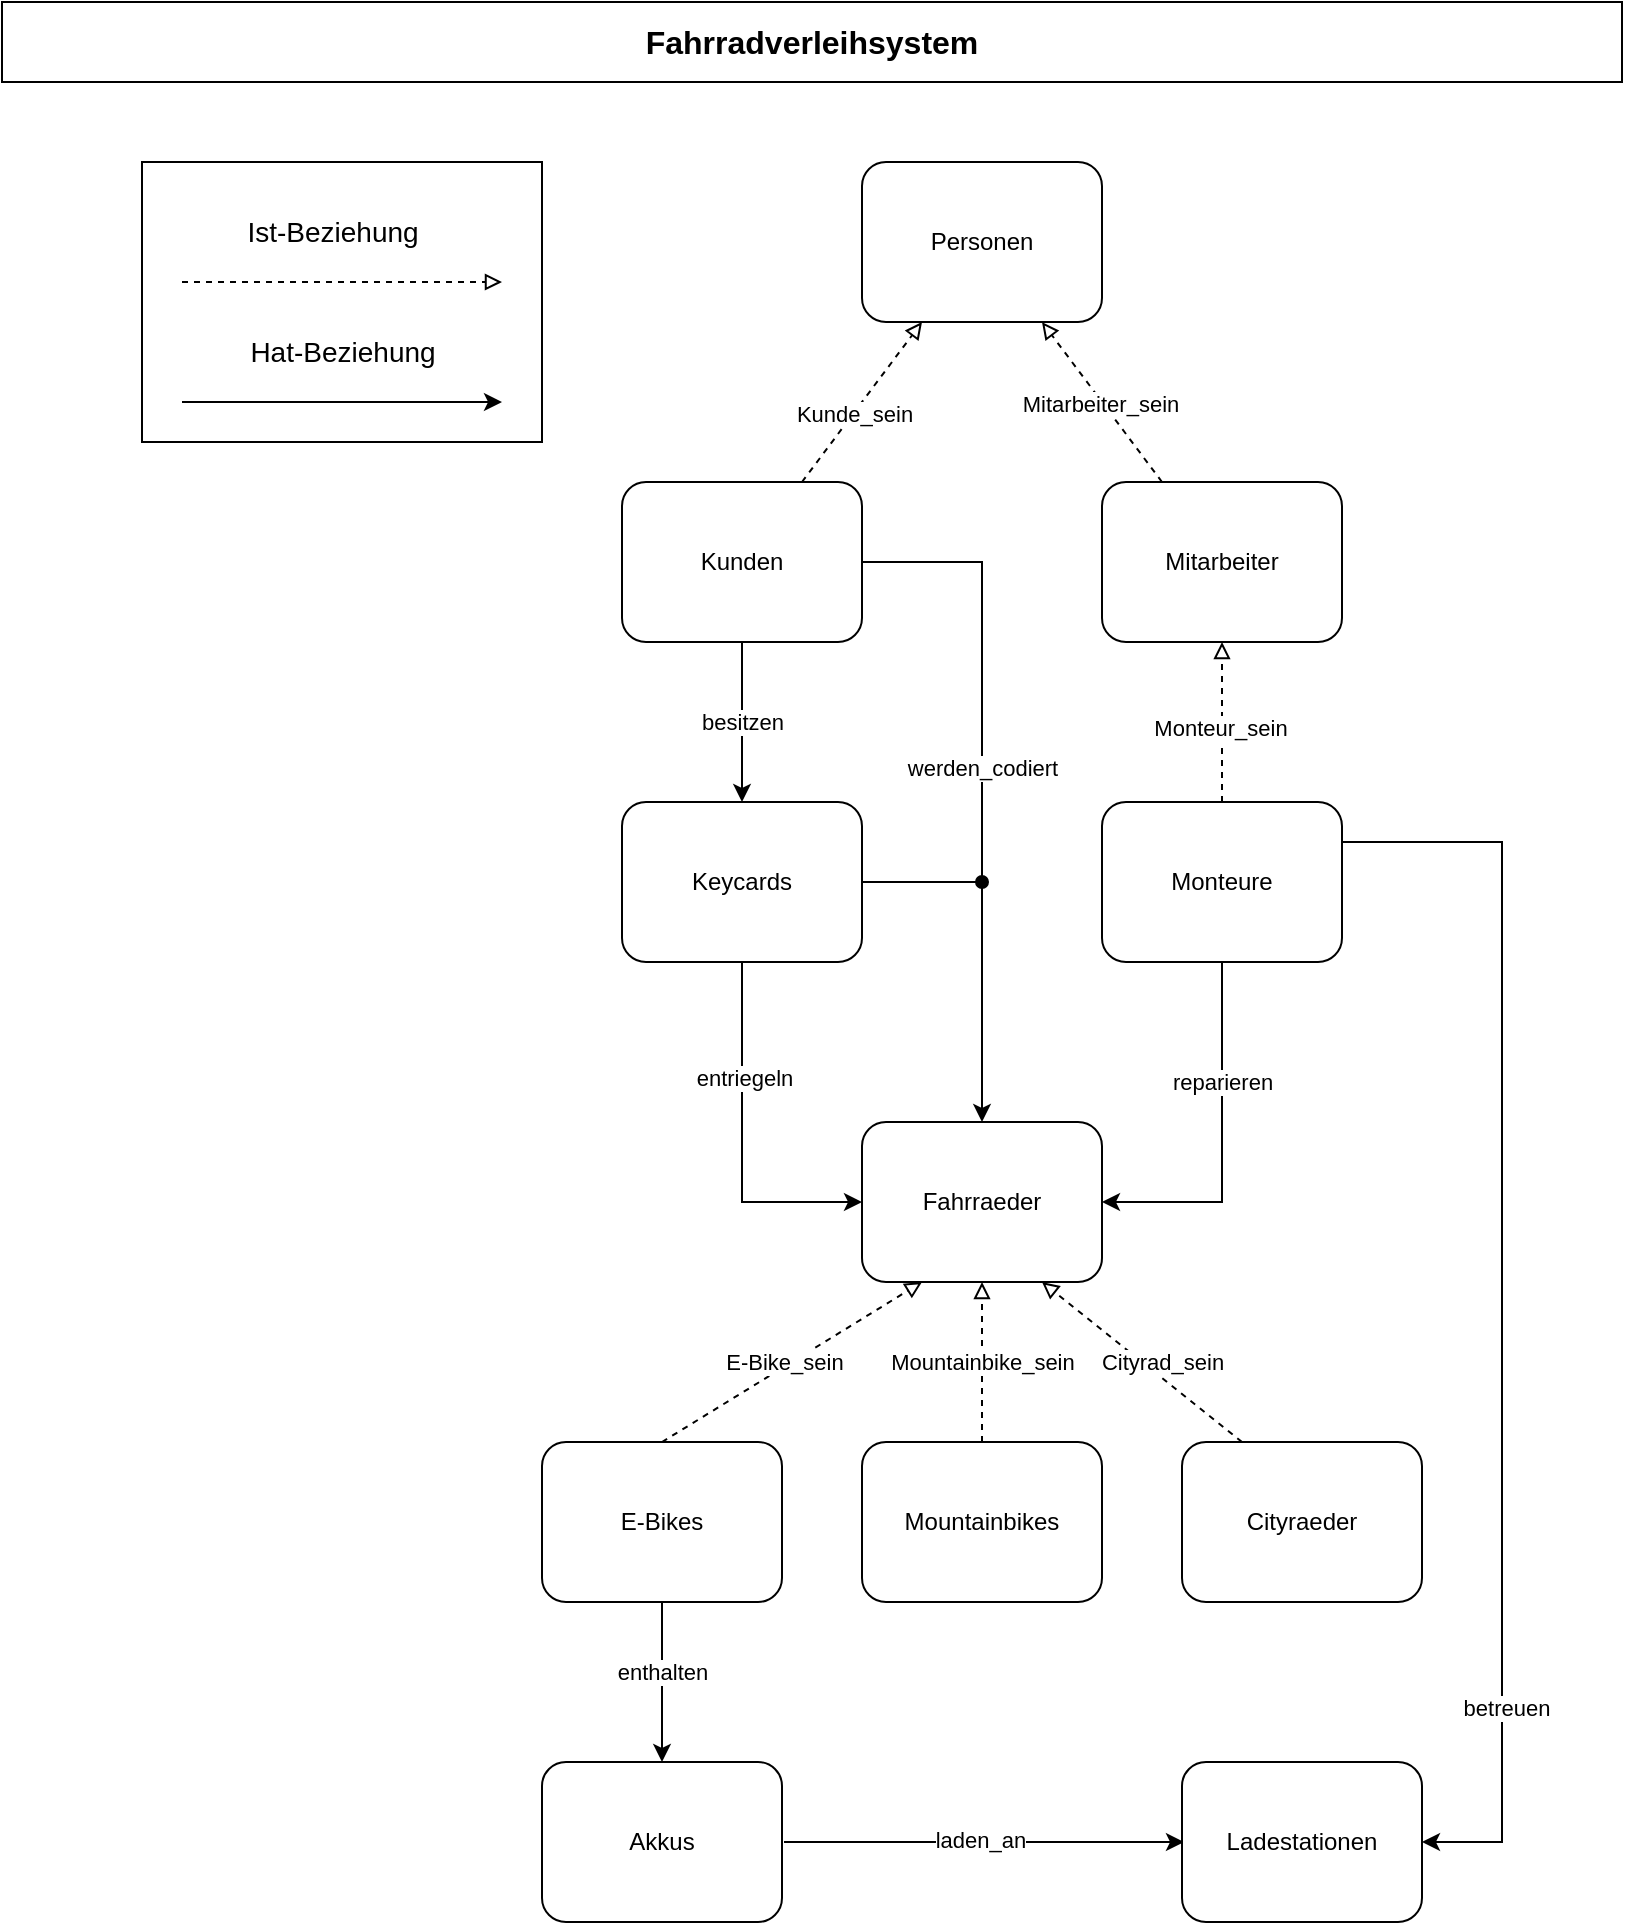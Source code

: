 <mxfile version="22.0.8" type="github">
  <diagram name="Seite-1" id="bQOZxYMRXsdo0ndvrcB2">
    <mxGraphModel dx="1434" dy="782" grid="1" gridSize="10" guides="1" tooltips="1" connect="1" arrows="1" fold="1" page="1" pageScale="1" pageWidth="827" pageHeight="1169" math="0" shadow="0">
      <root>
        <mxCell id="0" />
        <mxCell id="1" parent="0" />
        <mxCell id="9_kUzeCEfpQ8c6-ohWi3-4" value="" style="rounded=0;whiteSpace=wrap;html=1;" parent="1" vertex="1">
          <mxGeometry x="80" y="80" width="200" height="140" as="geometry" />
        </mxCell>
        <mxCell id="55pbPMZW1c6JBTYqttiJ-6" style="edgeStyle=orthogonalEdgeStyle;rounded=0;orthogonalLoop=1;jettySize=auto;html=1;exitX=1;exitY=0.5;exitDx=0;exitDy=0;entryX=0;entryY=0.5;entryDx=0;entryDy=0;" edge="1" parent="1">
          <mxGeometry relative="1" as="geometry">
            <mxPoint x="401" y="920" as="sourcePoint" />
            <mxPoint x="601" y="920" as="targetPoint" />
          </mxGeometry>
        </mxCell>
        <mxCell id="55pbPMZW1c6JBTYqttiJ-7" value="laden_an" style="edgeLabel;html=1;align=center;verticalAlign=middle;resizable=0;points=[];" vertex="1" connectable="0" parent="55pbPMZW1c6JBTYqttiJ-6">
          <mxGeometry x="-0.02" y="-3" relative="1" as="geometry">
            <mxPoint y="-4" as="offset" />
          </mxGeometry>
        </mxCell>
        <mxCell id="_8qDM-tfKdcT89JeCW2L-1" value="Akkus" style="rounded=1;whiteSpace=wrap;html=1;" parent="1" vertex="1">
          <mxGeometry x="280" y="880" width="120" height="80" as="geometry" />
        </mxCell>
        <mxCell id="_8qDM-tfKdcT89JeCW2L-15" style="edgeStyle=orthogonalEdgeStyle;rounded=0;orthogonalLoop=1;jettySize=auto;html=1;exitX=0.5;exitY=0;exitDx=0;exitDy=0;entryX=0.5;entryY=1;entryDx=0;entryDy=0;dashed=1;endArrow=block;endFill=0;" parent="1" source="_8qDM-tfKdcT89JeCW2L-2" target="_8qDM-tfKdcT89JeCW2L-9" edge="1">
          <mxGeometry relative="1" as="geometry" />
        </mxCell>
        <mxCell id="_8qDM-tfKdcT89JeCW2L-26" value="Monteur_sein" style="edgeLabel;html=1;align=center;verticalAlign=middle;resizable=0;points=[];" parent="_8qDM-tfKdcT89JeCW2L-15" vertex="1" connectable="0">
          <mxGeometry x="-0.075" y="1" relative="1" as="geometry">
            <mxPoint as="offset" />
          </mxGeometry>
        </mxCell>
        <mxCell id="_8qDM-tfKdcT89JeCW2L-22" style="edgeStyle=orthogonalEdgeStyle;rounded=0;orthogonalLoop=1;jettySize=auto;html=1;exitX=0.5;exitY=1;exitDx=0;exitDy=0;entryX=1;entryY=0.5;entryDx=0;entryDy=0;" parent="1" source="_8qDM-tfKdcT89JeCW2L-2" target="_8qDM-tfKdcT89JeCW2L-7" edge="1">
          <mxGeometry relative="1" as="geometry">
            <Array as="points">
              <mxPoint x="620" y="600" />
            </Array>
          </mxGeometry>
        </mxCell>
        <mxCell id="_8qDM-tfKdcT89JeCW2L-33" value="reparieren" style="edgeLabel;html=1;align=center;verticalAlign=middle;resizable=0;points=[];" parent="_8qDM-tfKdcT89JeCW2L-22" vertex="1" connectable="0">
          <mxGeometry x="0.494" y="1" relative="1" as="geometry">
            <mxPoint x="14" y="-61" as="offset" />
          </mxGeometry>
        </mxCell>
        <mxCell id="_8qDM-tfKdcT89JeCW2L-2" value="Monteure" style="rounded=1;whiteSpace=wrap;html=1;" parent="1" vertex="1">
          <mxGeometry x="560" y="400" width="120" height="80" as="geometry" />
        </mxCell>
        <mxCell id="_8qDM-tfKdcT89JeCW2L-23" style="edgeStyle=orthogonalEdgeStyle;rounded=0;orthogonalLoop=1;jettySize=auto;html=1;exitX=0.5;exitY=1;exitDx=0;exitDy=0;entryX=0;entryY=0.5;entryDx=0;entryDy=0;" parent="1" source="_8qDM-tfKdcT89JeCW2L-3" target="_8qDM-tfKdcT89JeCW2L-7" edge="1">
          <mxGeometry relative="1" as="geometry">
            <mxPoint x="430" y="620" as="targetPoint" />
          </mxGeometry>
        </mxCell>
        <mxCell id="_8qDM-tfKdcT89JeCW2L-35" value="entriegeln" style="edgeLabel;html=1;align=center;verticalAlign=middle;resizable=0;points=[];" parent="_8qDM-tfKdcT89JeCW2L-23" vertex="1" connectable="0">
          <mxGeometry x="-0.356" y="1" relative="1" as="geometry">
            <mxPoint as="offset" />
          </mxGeometry>
        </mxCell>
        <mxCell id="55pbPMZW1c6JBTYqttiJ-10" style="edgeStyle=orthogonalEdgeStyle;rounded=0;orthogonalLoop=1;jettySize=auto;html=1;exitX=1;exitY=0.5;exitDx=0;exitDy=0;endArrow=oval;endFill=1;" edge="1" parent="1" source="_8qDM-tfKdcT89JeCW2L-3">
          <mxGeometry relative="1" as="geometry">
            <mxPoint x="500" y="440" as="targetPoint" />
          </mxGeometry>
        </mxCell>
        <mxCell id="_8qDM-tfKdcT89JeCW2L-3" value="Keycards" style="rounded=1;whiteSpace=wrap;html=1;" parent="1" vertex="1">
          <mxGeometry x="320" y="400" width="120" height="80" as="geometry" />
        </mxCell>
        <mxCell id="_8qDM-tfKdcT89JeCW2L-4" value="Mountainbikes" style="rounded=1;whiteSpace=wrap;html=1;" parent="1" vertex="1">
          <mxGeometry x="440" y="720" width="120" height="80" as="geometry" />
        </mxCell>
        <mxCell id="_8qDM-tfKdcT89JeCW2L-17" style="rounded=0;orthogonalLoop=1;jettySize=auto;html=1;exitX=0.25;exitY=0;exitDx=0;exitDy=0;entryX=0.75;entryY=1;entryDx=0;entryDy=0;dashed=1;endArrow=block;endFill=0;" parent="1" source="_8qDM-tfKdcT89JeCW2L-5" target="_8qDM-tfKdcT89JeCW2L-7" edge="1">
          <mxGeometry relative="1" as="geometry">
            <mxPoint x="570" y="680" as="targetPoint" />
          </mxGeometry>
        </mxCell>
        <mxCell id="_8qDM-tfKdcT89JeCW2L-29" value="Cityrad_sein" style="edgeLabel;html=1;align=center;verticalAlign=middle;resizable=0;points=[];" parent="_8qDM-tfKdcT89JeCW2L-17" vertex="1" connectable="0">
          <mxGeometry x="-0.295" y="3" relative="1" as="geometry">
            <mxPoint x="-3" y="-14" as="offset" />
          </mxGeometry>
        </mxCell>
        <mxCell id="_8qDM-tfKdcT89JeCW2L-5" value="Cityraeder" style="rounded=1;whiteSpace=wrap;html=1;" parent="1" vertex="1">
          <mxGeometry x="600" y="720" width="120" height="80" as="geometry" />
        </mxCell>
        <mxCell id="_8qDM-tfKdcT89JeCW2L-19" style="rounded=0;orthogonalLoop=1;jettySize=auto;html=1;exitX=0.5;exitY=0;exitDx=0;exitDy=0;entryX=0.25;entryY=1;entryDx=0;entryDy=0;dashed=1;endArrow=block;endFill=0;" parent="1" source="_8qDM-tfKdcT89JeCW2L-6" target="_8qDM-tfKdcT89JeCW2L-7" edge="1">
          <mxGeometry relative="1" as="geometry" />
        </mxCell>
        <mxCell id="_8qDM-tfKdcT89JeCW2L-28" value="E-Bike_sein" style="edgeLabel;html=1;align=center;verticalAlign=middle;resizable=0;points=[];" parent="_8qDM-tfKdcT89JeCW2L-19" vertex="1" connectable="0">
          <mxGeometry x="-0.15" y="2" relative="1" as="geometry">
            <mxPoint x="6" y="-4" as="offset" />
          </mxGeometry>
        </mxCell>
        <mxCell id="_8qDM-tfKdcT89JeCW2L-20" style="edgeStyle=orthogonalEdgeStyle;rounded=0;orthogonalLoop=1;jettySize=auto;html=1;exitX=0.5;exitY=1;exitDx=0;exitDy=0;entryX=0.5;entryY=0;entryDx=0;entryDy=0;" parent="1" source="_8qDM-tfKdcT89JeCW2L-6" target="_8qDM-tfKdcT89JeCW2L-1" edge="1">
          <mxGeometry relative="1" as="geometry" />
        </mxCell>
        <mxCell id="_8qDM-tfKdcT89JeCW2L-30" value="enthalten" style="edgeLabel;html=1;align=center;verticalAlign=middle;resizable=0;points=[];" parent="_8qDM-tfKdcT89JeCW2L-20" vertex="1" connectable="0">
          <mxGeometry x="-0.125" relative="1" as="geometry">
            <mxPoint as="offset" />
          </mxGeometry>
        </mxCell>
        <mxCell id="_8qDM-tfKdcT89JeCW2L-6" value="E-Bikes" style="rounded=1;whiteSpace=wrap;html=1;" parent="1" vertex="1">
          <mxGeometry x="280" y="720" width="120" height="80" as="geometry" />
        </mxCell>
        <mxCell id="_8qDM-tfKdcT89JeCW2L-7" value="Fahrraeder" style="rounded=1;whiteSpace=wrap;html=1;" parent="1" vertex="1">
          <mxGeometry x="440" y="560" width="120" height="80" as="geometry" />
        </mxCell>
        <mxCell id="_8qDM-tfKdcT89JeCW2L-36" style="edgeStyle=orthogonalEdgeStyle;rounded=0;orthogonalLoop=1;jettySize=auto;html=1;exitX=0.5;exitY=1;exitDx=0;exitDy=0;entryX=0.5;entryY=0;entryDx=0;entryDy=0;" parent="1" source="_8qDM-tfKdcT89JeCW2L-8" target="_8qDM-tfKdcT89JeCW2L-3" edge="1">
          <mxGeometry relative="1" as="geometry" />
        </mxCell>
        <mxCell id="_8qDM-tfKdcT89JeCW2L-38" value="besitzen" style="edgeLabel;html=1;align=center;verticalAlign=middle;resizable=0;points=[];" parent="_8qDM-tfKdcT89JeCW2L-36" vertex="1" connectable="0">
          <mxGeometry x="0.45" relative="1" as="geometry">
            <mxPoint y="-18" as="offset" />
          </mxGeometry>
        </mxCell>
        <mxCell id="55pbPMZW1c6JBTYqttiJ-9" style="edgeStyle=orthogonalEdgeStyle;rounded=0;orthogonalLoop=1;jettySize=auto;html=1;exitX=1;exitY=0.5;exitDx=0;exitDy=0;entryX=0.5;entryY=0;entryDx=0;entryDy=0;" edge="1" parent="1" source="_8qDM-tfKdcT89JeCW2L-8" target="_8qDM-tfKdcT89JeCW2L-7">
          <mxGeometry relative="1" as="geometry" />
        </mxCell>
        <mxCell id="55pbPMZW1c6JBTYqttiJ-11" value="werden_codiert" style="edgeLabel;html=1;align=center;verticalAlign=middle;resizable=0;points=[];" vertex="1" connectable="0" parent="55pbPMZW1c6JBTYqttiJ-9">
          <mxGeometry x="-0.041" relative="1" as="geometry">
            <mxPoint as="offset" />
          </mxGeometry>
        </mxCell>
        <mxCell id="_8qDM-tfKdcT89JeCW2L-8" value="Kunden" style="rounded=1;whiteSpace=wrap;html=1;" parent="1" vertex="1">
          <mxGeometry x="320" y="240" width="120" height="80" as="geometry" />
        </mxCell>
        <mxCell id="_8qDM-tfKdcT89JeCW2L-9" value="Mitarbeiter" style="rounded=1;whiteSpace=wrap;html=1;" parent="1" vertex="1">
          <mxGeometry x="560" y="240" width="120" height="80" as="geometry" />
        </mxCell>
        <mxCell id="_8qDM-tfKdcT89JeCW2L-10" value="Personen" style="rounded=1;whiteSpace=wrap;html=1;" parent="1" vertex="1">
          <mxGeometry x="440" y="80" width="120" height="80" as="geometry" />
        </mxCell>
        <mxCell id="_8qDM-tfKdcT89JeCW2L-13" value="" style="endArrow=block;html=1;rounded=0;exitX=0.75;exitY=0;exitDx=0;exitDy=0;entryX=0.25;entryY=1;entryDx=0;entryDy=0;dashed=1;endFill=0;" parent="1" source="_8qDM-tfKdcT89JeCW2L-8" target="_8qDM-tfKdcT89JeCW2L-10" edge="1">
          <mxGeometry width="50" height="50" relative="1" as="geometry">
            <mxPoint x="400" y="220" as="sourcePoint" />
            <mxPoint x="450" y="170" as="targetPoint" />
          </mxGeometry>
        </mxCell>
        <mxCell id="_8qDM-tfKdcT89JeCW2L-24" value="Kunde_sein" style="edgeLabel;html=1;align=center;verticalAlign=middle;resizable=0;points=[];" parent="_8qDM-tfKdcT89JeCW2L-13" vertex="1" connectable="0">
          <mxGeometry x="-0.144" relative="1" as="geometry">
            <mxPoint as="offset" />
          </mxGeometry>
        </mxCell>
        <mxCell id="_8qDM-tfKdcT89JeCW2L-14" value="" style="endArrow=block;html=1;rounded=0;exitX=0.25;exitY=0;exitDx=0;exitDy=0;entryX=0.75;entryY=1;entryDx=0;entryDy=0;dashed=1;endFill=0;" parent="1" source="_8qDM-tfKdcT89JeCW2L-9" target="_8qDM-tfKdcT89JeCW2L-10" edge="1">
          <mxGeometry width="50" height="50" relative="1" as="geometry">
            <mxPoint x="420" y="250" as="sourcePoint" />
            <mxPoint x="480" y="170" as="targetPoint" />
          </mxGeometry>
        </mxCell>
        <mxCell id="_8qDM-tfKdcT89JeCW2L-25" value="Mitarbeiter_sein" style="edgeLabel;html=1;align=center;verticalAlign=middle;resizable=0;points=[];" parent="_8qDM-tfKdcT89JeCW2L-14" vertex="1" connectable="0">
          <mxGeometry x="-0.004" y="1" relative="1" as="geometry">
            <mxPoint as="offset" />
          </mxGeometry>
        </mxCell>
        <mxCell id="_8qDM-tfKdcT89JeCW2L-16" style="rounded=0;orthogonalLoop=1;jettySize=auto;html=1;exitX=0.5;exitY=0;exitDx=0;exitDy=0;entryX=0.5;entryY=1;entryDx=0;entryDy=0;dashed=1;endArrow=block;endFill=0;" parent="1" source="_8qDM-tfKdcT89JeCW2L-4" target="_8qDM-tfKdcT89JeCW2L-7" edge="1">
          <mxGeometry relative="1" as="geometry" />
        </mxCell>
        <mxCell id="_8qDM-tfKdcT89JeCW2L-27" value="Mountainbike_sein" style="edgeLabel;html=1;align=center;verticalAlign=middle;resizable=0;points=[];" parent="_8qDM-tfKdcT89JeCW2L-16" vertex="1" connectable="0">
          <mxGeometry x="-0.126" y="-1" relative="1" as="geometry">
            <mxPoint x="-1" y="-5" as="offset" />
          </mxGeometry>
        </mxCell>
        <mxCell id="9_kUzeCEfpQ8c6-ohWi3-1" value="&lt;font style=&quot;font-size: 16px;&quot;&gt;&lt;b&gt;Fahrradverleihsystem&lt;/b&gt;&lt;/font&gt;" style="rounded=0;whiteSpace=wrap;html=1;" parent="1" vertex="1">
          <mxGeometry x="10" width="810" height="40" as="geometry" />
        </mxCell>
        <mxCell id="9_kUzeCEfpQ8c6-ohWi3-2" value="" style="endArrow=block;html=1;rounded=0;dashed=1;endFill=0;" parent="1" edge="1">
          <mxGeometry width="50" height="50" relative="1" as="geometry">
            <mxPoint x="100" y="140" as="sourcePoint" />
            <mxPoint x="260" y="140" as="targetPoint" />
          </mxGeometry>
        </mxCell>
        <mxCell id="9_kUzeCEfpQ8c6-ohWi3-3" value="" style="endArrow=classic;html=1;rounded=0;" parent="1" edge="1">
          <mxGeometry width="50" height="50" relative="1" as="geometry">
            <mxPoint x="100" y="200" as="sourcePoint" />
            <mxPoint x="260" y="200" as="targetPoint" />
          </mxGeometry>
        </mxCell>
        <mxCell id="9_kUzeCEfpQ8c6-ohWi3-6" value="&lt;font style=&quot;font-size: 14px;&quot;&gt;Ist-Beziehung&lt;/font&gt;" style="text;html=1;align=center;verticalAlign=middle;resizable=0;points=[];autosize=1;strokeColor=none;fillColor=none;" parent="1" vertex="1">
          <mxGeometry x="120" y="100" width="110" height="30" as="geometry" />
        </mxCell>
        <mxCell id="9_kUzeCEfpQ8c6-ohWi3-7" value="&lt;font style=&quot;font-size: 14px;&quot;&gt;Hat-Beziehung&lt;/font&gt;" style="text;html=1;align=center;verticalAlign=middle;resizable=0;points=[];autosize=1;strokeColor=none;fillColor=none;" parent="1" vertex="1">
          <mxGeometry x="120" y="160" width="120" height="30" as="geometry" />
        </mxCell>
        <mxCell id="55pbPMZW1c6JBTYqttiJ-3" value="" style="edgeStyle=orthogonalEdgeStyle;rounded=0;orthogonalLoop=1;jettySize=auto;html=1;exitX=1;exitY=0.25;exitDx=0;exitDy=0;entryX=1;entryY=0.5;entryDx=0;entryDy=0;" edge="1" parent="1" source="_8qDM-tfKdcT89JeCW2L-2" target="55pbPMZW1c6JBTYqttiJ-2">
          <mxGeometry relative="1" as="geometry">
            <Array as="points">
              <mxPoint x="760" y="420" />
              <mxPoint x="760" y="920" />
            </Array>
            <mxPoint x="680" y="420" as="sourcePoint" />
            <mxPoint x="560" y="920" as="targetPoint" />
          </mxGeometry>
        </mxCell>
        <mxCell id="55pbPMZW1c6JBTYqttiJ-5" value="betreuen" style="edgeLabel;html=1;align=center;verticalAlign=middle;resizable=0;points=[];" vertex="1" connectable="0" parent="55pbPMZW1c6JBTYqttiJ-3">
          <mxGeometry x="0.648" y="2" relative="1" as="geometry">
            <mxPoint y="2" as="offset" />
          </mxGeometry>
        </mxCell>
        <mxCell id="55pbPMZW1c6JBTYqttiJ-2" value="Ladestationen" style="rounded=1;whiteSpace=wrap;html=1;" vertex="1" parent="1">
          <mxGeometry x="600" y="880" width="120" height="80" as="geometry" />
        </mxCell>
      </root>
    </mxGraphModel>
  </diagram>
</mxfile>
